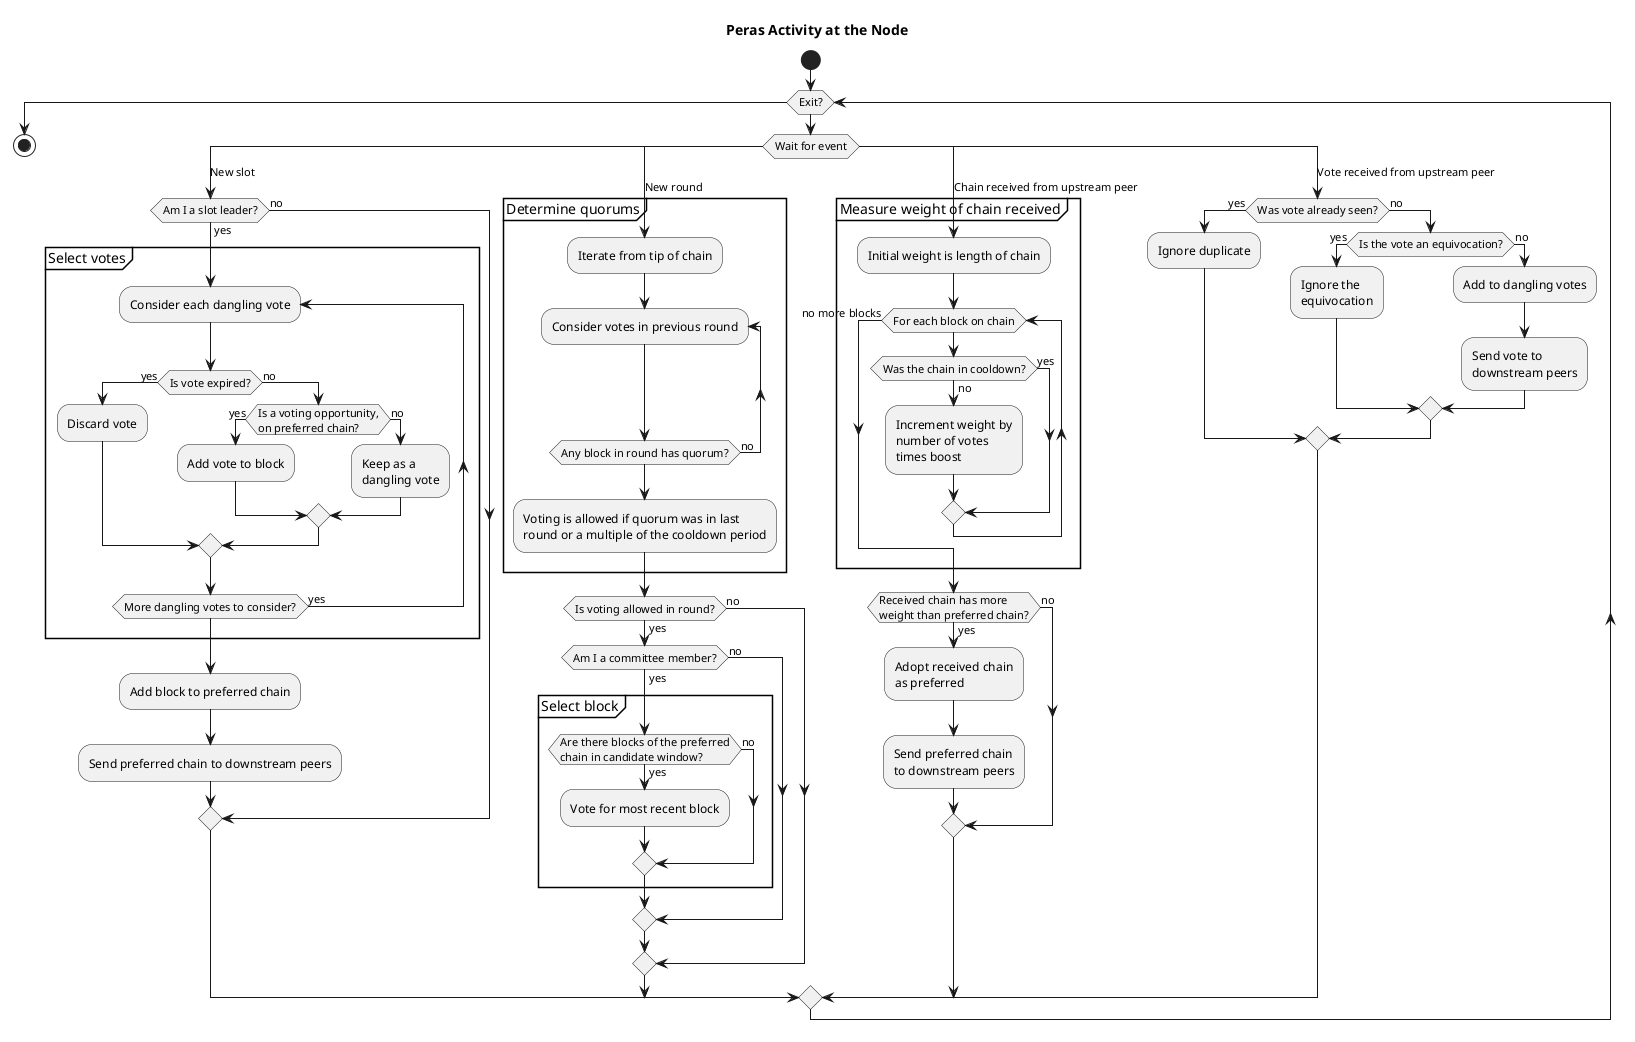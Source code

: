 @startuml
title Peras Activity at the Node
start
while (Exit?)
  switch (Wait for event)
    case (New slot)
      if (Am I a slot leader?) then (yes)
        group Select votes
          repeat :Consider each dangling vote;
            if (Is vote expired?) then (yes)
              :Discard vote;
            else (no)
              if (Is a voting opportunity,\non preferred chain?) then (yes)
                :Add vote to block;
              else (no)
                :Keep as a\ndangling vote;
              endif
            endif
          repeat while (More dangling votes to consider?) is (yes)
        end group
        :Add block to preferred chain;
        :Send preferred chain to downstream peers;
      else (no)
      endif
    case (New round) 
      group (Determine quorums)
        :Iterate from tip of chain;
        repeat :Consider votes in previous round;
        repeat while (Any block in round has quorum?) is (no)
        :Voting is allowed if quorum was in last\nround or a multiple of the cooldown period;
      end group
      if (Is voting allowed in round?) then (yes)
        if (Am I a committee member?) then (yes)
          group Select block
            if (Are there blocks of the preferred\nchain in candidate window?) then (yes)
              :Vote for most recent block;
            else (no)
            endif
          end group
        else (no)
        endif
      else (no)
      endif
    case (Chain received from upstream peer)
    group Measure weight of chain received
      :Initial weight is length of chain;
      while (For each block on chain)
        if (Was the chain in cooldown?) then (no)
          :Increment weight by\nnumber of votes\ntimes boost;
        else (yes)
        endif
      endWhile (no more blocks)
    end group
    if (Received chain has more\nweight than preferred chain?) then (yes)
      :Adopt received chain\nas preferred;
      :Send preferred chain\nto downstream peers;
    else (no)
    endif
    case (Vote received from upstream peer)
      if (Was vote already seen?) then (yes)
        :Ignore duplicate;
      else (no)
        if (Is the vote an equivocation?) then (yes)
          :Ignore the\nequivocation;
        else (no)
          :Add to dangling votes;
          :Send vote to\ndownstream peers;
        endif
      endif
  endswitch
endWhile
stop
@enduml